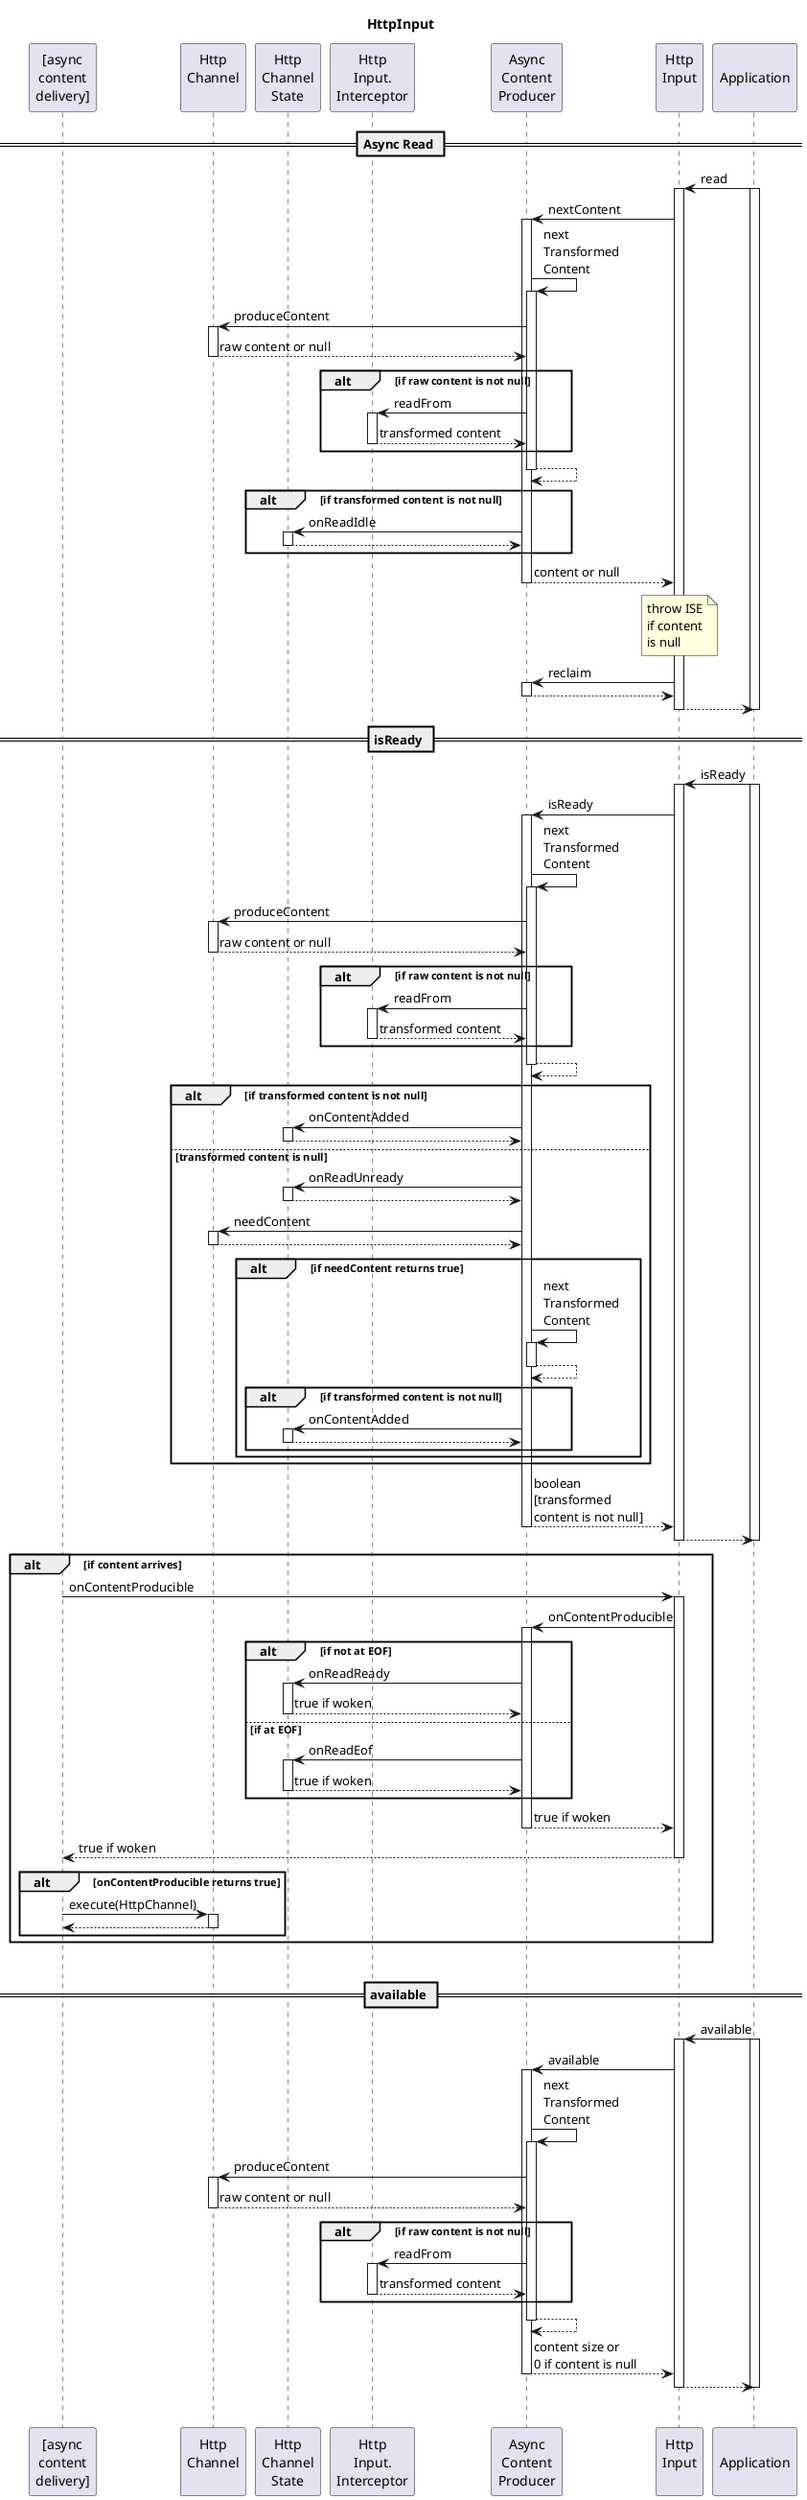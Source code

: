 @startuml
title "HttpInput"

participant AsyncContentDelivery as "[async\ncontent\ndelivery]"
participant HttpChannel as "Http\nChannel\n"
participant HttpChannelState as "Http\nChannel\nState"
participant HttpInputInterceptor as "Http\nInput.\nInterceptor"
participant AsyncContentProducer as "Async\nContent\nProducer"
participant HttpInput as "Http\nInput\n"
participant Application as "\nApplication\n"

autoactivate on

== Async Read ==

Application->HttpInput: read
activate Application
    HttpInput->AsyncContentProducer: nextContent
        AsyncContentProducer->AsyncContentProducer: next\nTransformed\nContent
            AsyncContentProducer->HttpChannel: produceContent
            return raw content or null
            alt if raw content is not null
                AsyncContentProducer->HttpInputInterceptor: readFrom
                return transformed content
            end 
        return
        alt if transformed content is not null
            AsyncContentProducer->HttpChannelState: onReadIdle
            return
        end
    return content or null
    note over HttpInput
        throw ISE
        if content
        is null
    end note
    HttpInput->AsyncContentProducer: reclaim
    return
return
deactivate Application

== isReady ==

Application->HttpInput: isReady
activate Application
    HttpInput->AsyncContentProducer: isReady
        AsyncContentProducer->AsyncContentProducer: next\nTransformed\nContent
            AsyncContentProducer->HttpChannel: produceContent
            return raw content or null
            alt if raw content is not null
                AsyncContentProducer->HttpInputInterceptor: readFrom
                return transformed content
            end 
        return
        alt if transformed content is not null
            AsyncContentProducer->HttpChannelState: onContentAdded
            return
        else transformed content is null
            AsyncContentProducer->HttpChannelState: onReadUnready
            return
            AsyncContentProducer->HttpChannel: needContent
            return
            alt if needContent returns true
                AsyncContentProducer->AsyncContentProducer: next\nTransformed\nContent
                return
                alt if transformed content is not null
                    AsyncContentProducer->HttpChannelState: onContentAdded
                    return
                end
            end
        end
    return boolean\n[transformed\ncontent is not null]
return
deactivate Application

alt if content arrives
    AsyncContentDelivery->HttpInput: onContentProducible
        HttpInput->AsyncContentProducer: onContentProducible
        alt if not at EOF
            AsyncContentProducer->HttpChannelState: onReadReady
            return true if woken
        else if at EOF
            AsyncContentProducer->HttpChannelState: onReadEof
            return true if woken
        end
        return true if woken
    return true if woken
    alt onContentProducible returns true
        AsyncContentDelivery->HttpChannel: execute(HttpChannel)
        return
    end
end

|||

== available ==

Application->HttpInput: available
activate Application
    HttpInput->AsyncContentProducer: available
        AsyncContentProducer->AsyncContentProducer: next\nTransformed\nContent
            AsyncContentProducer->HttpChannel: produceContent
            return raw content or null
            alt if raw content is not null
                AsyncContentProducer->HttpInputInterceptor: readFrom
                return transformed content
            end 
        return
    return content size or\n0 if content is null
return
deactivate Application

|||
@enduml
